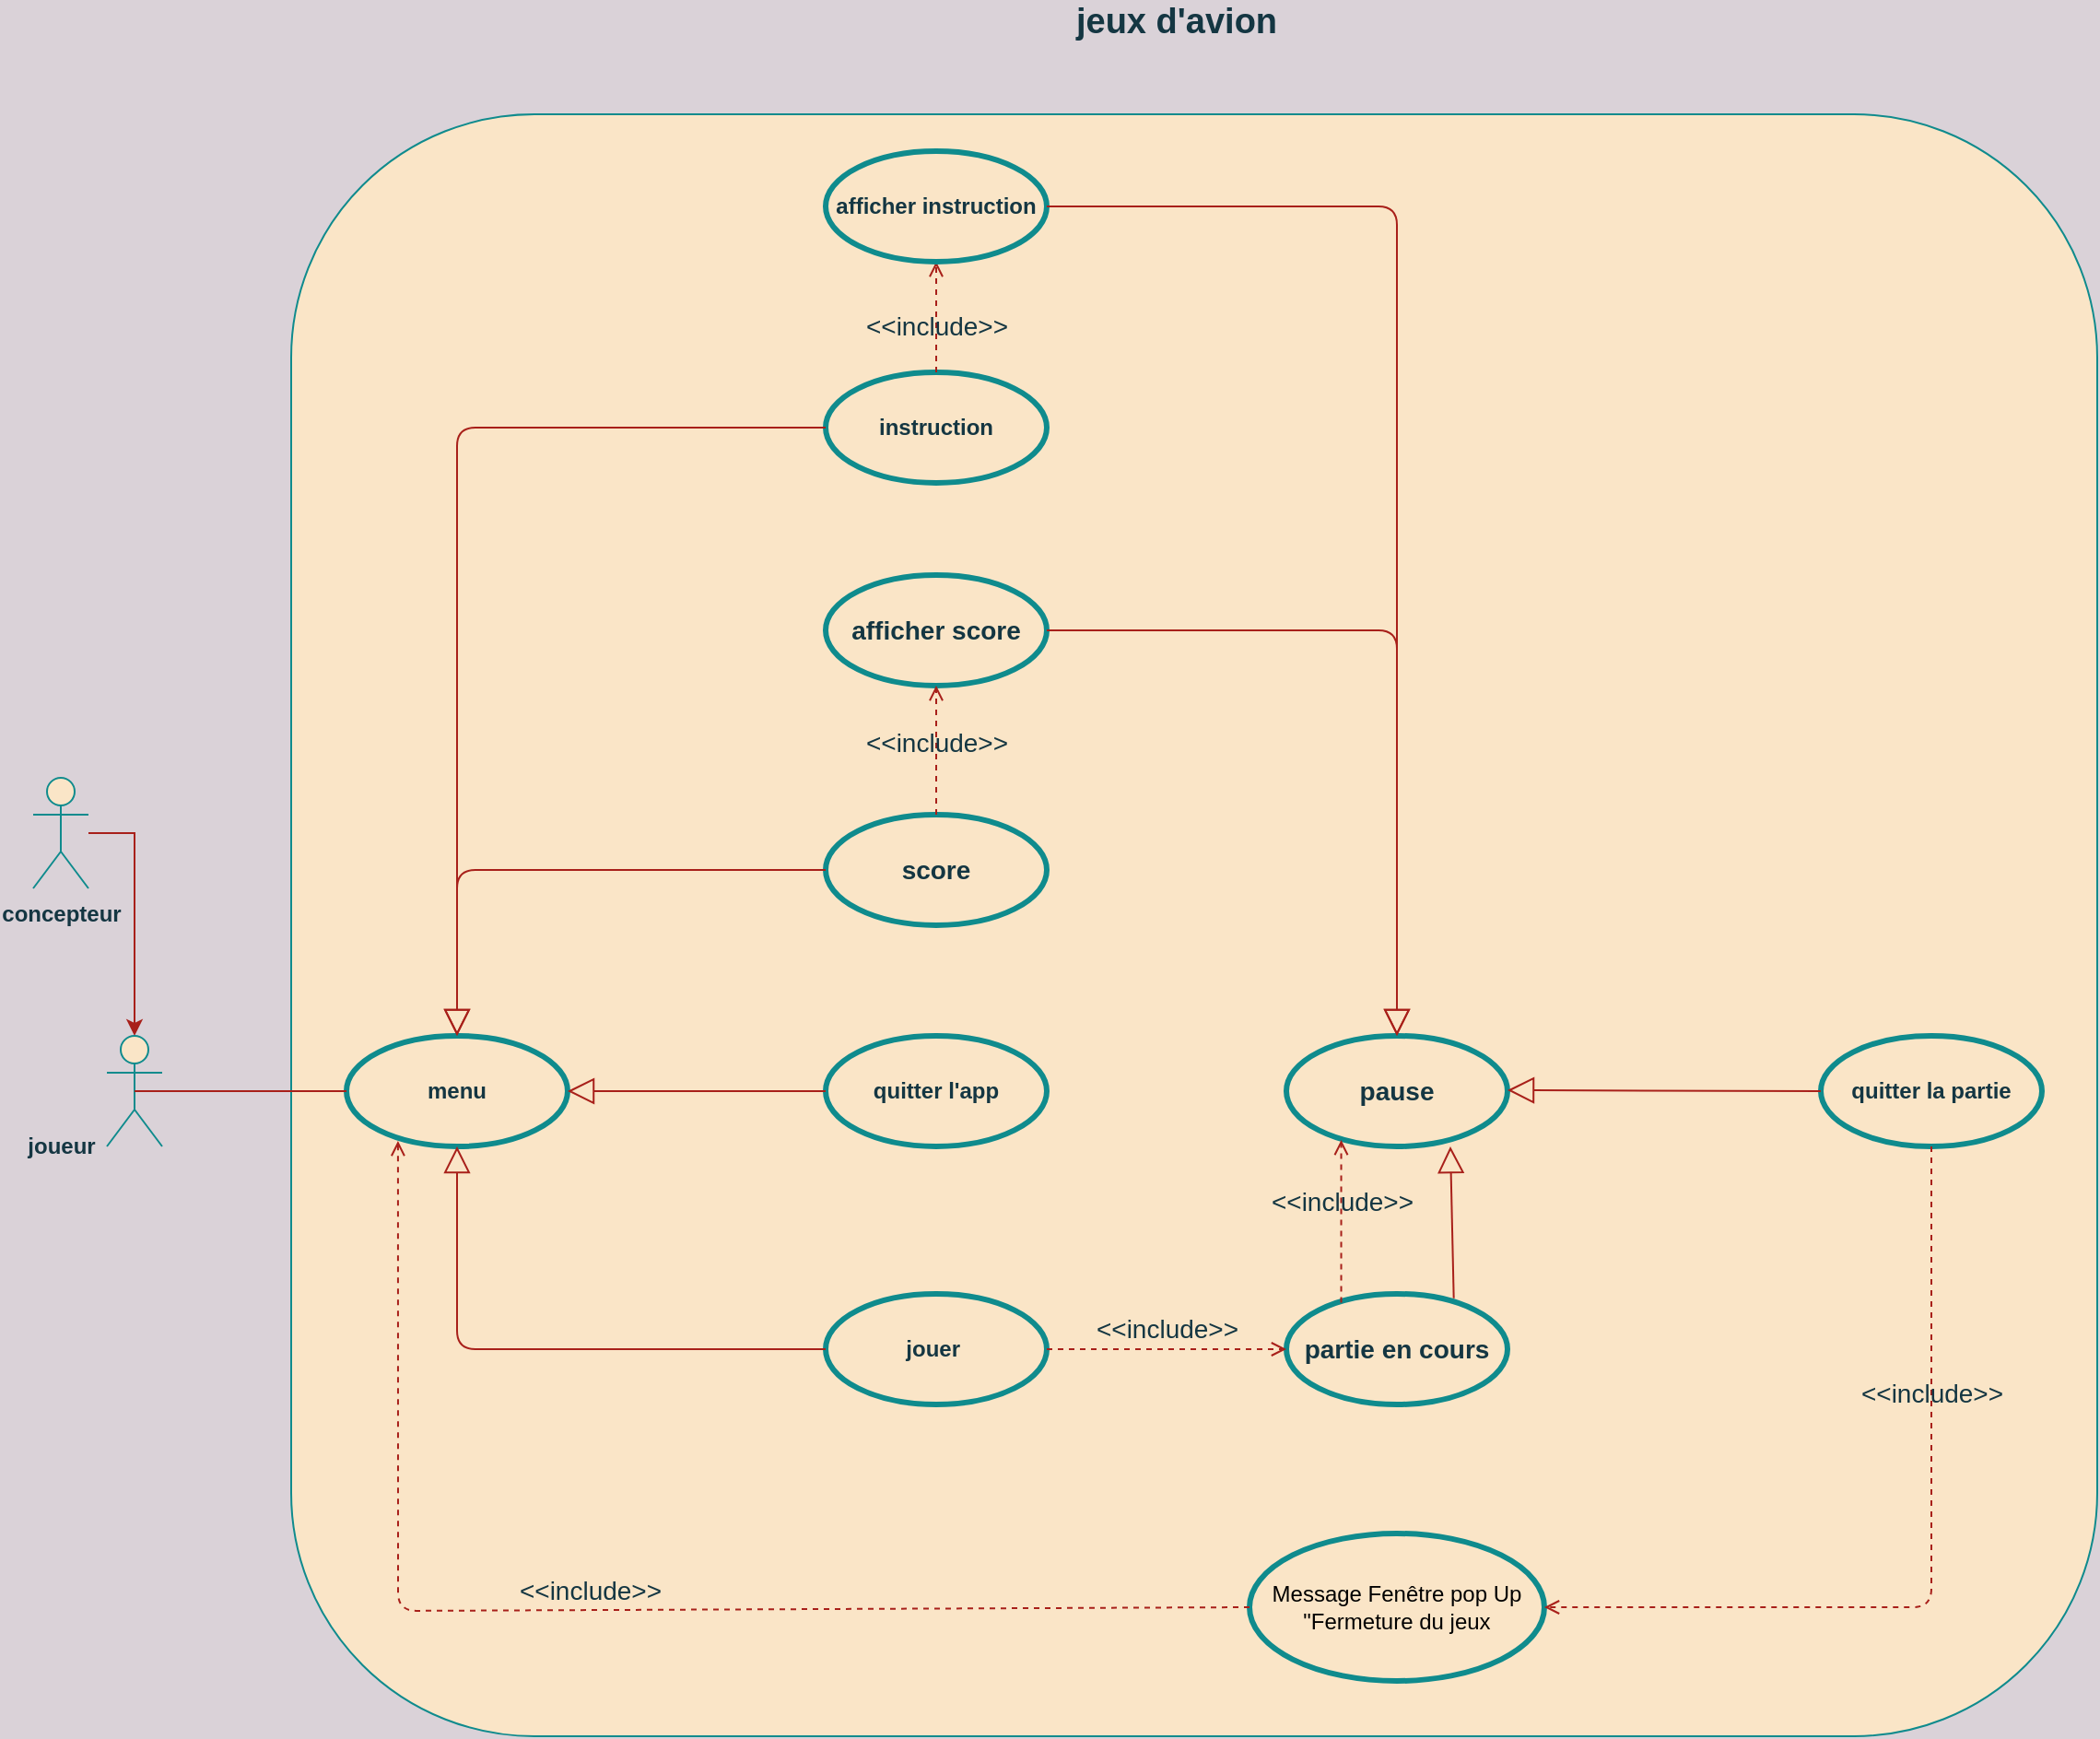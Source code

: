 <mxfile version="13.9.9" type="device"><diagram id="EhtlOF7TuI_QZtcO3v5z" name="Page-1"><mxGraphModel dx="2085" dy="1685" grid="1" gridSize="10" guides="1" tooltips="1" connect="1" arrows="1" fold="1" page="1" pageScale="1" pageWidth="700" pageHeight="1000" background="#DAD2D8" math="0" shadow="0"><root><mxCell id="0"/><mxCell id="1" parent="0"/><mxCell id="7ptp4c4SLnPQGLgH3kb5-88" value="" style="rounded=1;whiteSpace=wrap;html=1;sketch=0;strokeColor=#0F8B8D;fillColor=#FAE5C7;fontSize=14;fontColor=#143642;" parent="1" vertex="1"><mxGeometry x="140" y="-140" width="980" height="880" as="geometry"/></mxCell><mxCell id="7ptp4c4SLnPQGLgH3kb5-3" value="" style="edgeStyle=orthogonalEdgeStyle;rounded=0;orthogonalLoop=1;jettySize=auto;html=1;strokeColor=#A8201A;fontColor=#143642;labelBackgroundColor=#DAD2D8;" parent="1" source="7ptp4c4SLnPQGLgH3kb5-1" target="7ptp4c4SLnPQGLgH3kb5-2" edge="1"><mxGeometry relative="1" as="geometry"/></mxCell><mxCell id="7ptp4c4SLnPQGLgH3kb5-1" value="&lt;b&gt;concepteur&lt;/b&gt;" style="shape=umlActor;html=1;verticalLabelPosition=bottom;verticalAlign=top;align=center;fillColor=#FAE5C7;strokeColor=#0F8B8D;fontColor=#143642;" parent="1" vertex="1"><mxGeometry y="220" width="30" height="60" as="geometry"/></mxCell><mxCell id="7ptp4c4SLnPQGLgH3kb5-2" value="" style="shape=umlActor;html=1;verticalLabelPosition=bottom;verticalAlign=top;align=center;fillColor=#FAE5C7;strokeColor=#0F8B8D;fontColor=#143642;" parent="1" vertex="1"><mxGeometry x="40" y="360" width="30" height="60" as="geometry"/></mxCell><mxCell id="7ptp4c4SLnPQGLgH3kb5-4" value="&lt;b&gt;joueur&lt;/b&gt;" style="text;html=1;align=center;verticalAlign=middle;resizable=0;points=[];autosize=1;fontColor=#143642;" parent="1" vertex="1"><mxGeometry x="-10" y="410" width="50" height="20" as="geometry"/></mxCell><mxCell id="7ptp4c4SLnPQGLgH3kb5-11" value="instruction" style="shape=ellipse;html=1;strokeWidth=3;fontStyle=1;whiteSpace=wrap;align=center;perimeter=ellipsePerimeter;rounded=0;sketch=0;fillColor=#FAE5C7;fontColor=#143642;strokeColor=#0F8B8D;" parent="1" vertex="1"><mxGeometry x="430" width="120" height="60" as="geometry"/></mxCell><mxCell id="7ptp4c4SLnPQGLgH3kb5-12" value="quitter l'app" style="shape=ellipse;html=1;strokeWidth=3;fontStyle=1;whiteSpace=wrap;align=center;perimeter=ellipsePerimeter;rounded=0;sketch=0;fillColor=#FAE5C7;fontColor=#143642;strokeColor=#0F8B8D;" parent="1" vertex="1"><mxGeometry x="430" y="360" width="120" height="60" as="geometry"/></mxCell><mxCell id="7ptp4c4SLnPQGLgH3kb5-13" value="&lt;font style=&quot;font-size: 14px&quot;&gt;score&lt;/font&gt;" style="shape=ellipse;html=1;strokeWidth=3;fontStyle=1;whiteSpace=wrap;align=center;perimeter=ellipsePerimeter;rounded=0;sketch=0;fillColor=#FAE5C7;fontColor=#143642;strokeColor=#0F8B8D;" parent="1" vertex="1"><mxGeometry x="430" y="240" width="120" height="60" as="geometry"/></mxCell><mxCell id="7ptp4c4SLnPQGLgH3kb5-20" value="afficher score" style="shape=ellipse;html=1;strokeWidth=3;fontStyle=1;whiteSpace=wrap;align=center;perimeter=ellipsePerimeter;rounded=0;sketch=0;fillColor=#FAE5C7;fontSize=14;fontColor=#143642;strokeColor=#0F8B8D;" parent="1" vertex="1"><mxGeometry x="430" y="110" width="120" height="60" as="geometry"/></mxCell><mxCell id="7ptp4c4SLnPQGLgH3kb5-21" value="&amp;lt;&amp;lt;include&amp;gt;&amp;gt;" style="edgeStyle=none;html=1;endArrow=open;verticalAlign=bottom;dashed=1;labelBackgroundColor=none;strokeColor=#A8201A;fillColor=#FAE5C7;fontSize=14;fontColor=#143642;exitX=0.5;exitY=0;exitDx=0;exitDy=0;" parent="1" source="7ptp4c4SLnPQGLgH3kb5-13" edge="1"><mxGeometry x="-0.2" width="160" relative="1" as="geometry"><mxPoint x="620" y="170" as="sourcePoint"/><mxPoint x="490" y="170" as="targetPoint"/><mxPoint as="offset"/></mxGeometry></mxCell><mxCell id="7ptp4c4SLnPQGLgH3kb5-24" value="&amp;lt;&amp;lt;include&amp;gt;&amp;gt;" style="edgeStyle=none;html=1;endArrow=open;verticalAlign=bottom;dashed=1;labelBackgroundColor=none;strokeColor=#A8201A;fillColor=#FAE5C7;fontSize=14;fontColor=#143642;exitX=0.5;exitY=0;exitDx=0;exitDy=0;entryX=0.5;entryY=1;entryDx=0;entryDy=0;" parent="1" source="7ptp4c4SLnPQGLgH3kb5-11" target="7ptp4c4SLnPQGLgH3kb5-110" edge="1"><mxGeometry x="-0.5" width="160" relative="1" as="geometry"><mxPoint x="560" y="189.5" as="sourcePoint"/><mxPoint x="710" y="190" as="targetPoint"/><mxPoint y="1" as="offset"/></mxGeometry></mxCell><mxCell id="7ptp4c4SLnPQGLgH3kb5-37" style="edgeStyle=orthogonalEdgeStyle;curved=0;rounded=1;sketch=0;orthogonalLoop=1;jettySize=auto;html=1;exitX=0.5;exitY=1;exitDx=0;exitDy=0;strokeColor=#A8201A;fillColor=#FAE5C7;fontSize=14;fontColor=#143642;labelBackgroundColor=#DAD2D8;" parent="1" edge="1"><mxGeometry relative="1" as="geometry"><mxPoint x="610.0" y="520" as="sourcePoint"/><mxPoint x="610.0" y="520" as="targetPoint"/></mxGeometry></mxCell><mxCell id="7ptp4c4SLnPQGLgH3kb5-42" value="jouer&amp;nbsp;" style="shape=ellipse;html=1;strokeWidth=3;fontStyle=1;whiteSpace=wrap;align=center;perimeter=ellipsePerimeter;rounded=0;sketch=0;fillColor=#FAE5C7;fontColor=#143642;strokeColor=#0F8B8D;" parent="1" vertex="1"><mxGeometry x="430" y="500" width="120" height="60" as="geometry"/></mxCell><mxCell id="7ptp4c4SLnPQGLgH3kb5-55" value="menu" style="shape=ellipse;html=1;strokeWidth=3;fontStyle=1;whiteSpace=wrap;align=center;perimeter=ellipsePerimeter;rounded=0;sketch=0;fillColor=#FAE5C7;fontColor=#143642;strokeColor=#0F8B8D;" parent="1" vertex="1"><mxGeometry x="170" y="360" width="120" height="60" as="geometry"/></mxCell><mxCell id="7ptp4c4SLnPQGLgH3kb5-56" value="" style="endArrow=none;html=1;strokeColor=#A8201A;fillColor=#FAE5C7;fontSize=14;fontColor=#143642;exitX=0.5;exitY=0.5;exitDx=0;exitDy=0;exitPerimeter=0;labelBackgroundColor=#DAD2D8;entryX=0;entryY=0.5;entryDx=0;entryDy=0;" parent="1" source="7ptp4c4SLnPQGLgH3kb5-2" target="7ptp4c4SLnPQGLgH3kb5-55" edge="1"><mxGeometry width="50" height="50" relative="1" as="geometry"><mxPoint x="670" y="500" as="sourcePoint"/><mxPoint x="170" y="460" as="targetPoint"/></mxGeometry></mxCell><mxCell id="7ptp4c4SLnPQGLgH3kb5-58" value="" style="edgeStyle=none;html=1;endArrow=block;endFill=0;endSize=12;verticalAlign=bottom;strokeColor=#A8201A;fillColor=#FAE5C7;fontSize=14;fontColor=#143642;labelBackgroundColor=#DAD2D8;exitX=0;exitY=0.5;exitDx=0;exitDy=0;" parent="1" source="7ptp4c4SLnPQGLgH3kb5-13" edge="1"><mxGeometry width="160" relative="1" as="geometry"><mxPoint x="430" y="320" as="sourcePoint"/><mxPoint x="230" y="360" as="targetPoint"/><Array as="points"><mxPoint x="230" y="270"/><mxPoint x="230" y="320"/></Array></mxGeometry></mxCell><mxCell id="7ptp4c4SLnPQGLgH3kb5-59" value="" style="edgeStyle=none;html=1;endArrow=block;endFill=0;endSize=12;verticalAlign=bottom;strokeColor=#A8201A;fillColor=#FAE5C7;fontSize=14;fontColor=#143642;labelBackgroundColor=#DAD2D8;exitX=0;exitY=0.5;exitDx=0;exitDy=0;" parent="1" source="7ptp4c4SLnPQGLgH3kb5-11" edge="1"><mxGeometry width="160" relative="1" as="geometry"><mxPoint x="430" y="-30" as="sourcePoint"/><mxPoint x="230" y="360" as="targetPoint"/><Array as="points"><mxPoint x="230" y="30"/><mxPoint x="230" y="90"/><mxPoint x="230" y="150"/></Array></mxGeometry></mxCell><mxCell id="7ptp4c4SLnPQGLgH3kb5-60" value="" style="edgeStyle=none;html=1;endArrow=block;endFill=0;endSize=12;verticalAlign=bottom;strokeColor=#A8201A;fillColor=#FAE5C7;fontSize=14;fontColor=#143642;entryX=0.5;entryY=1;entryDx=0;entryDy=0;exitX=0;exitY=0.5;exitDx=0;exitDy=0;labelBackgroundColor=#DAD2D8;" parent="1" source="7ptp4c4SLnPQGLgH3kb5-42" target="7ptp4c4SLnPQGLgH3kb5-55" edge="1"><mxGeometry width="160" relative="1" as="geometry"><mxPoint x="430" y="650" as="sourcePoint"/><mxPoint x="230" y="440" as="targetPoint"/><Array as="points"><mxPoint x="230" y="530"/></Array></mxGeometry></mxCell><mxCell id="7ptp4c4SLnPQGLgH3kb5-64" value="pause" style="shape=ellipse;html=1;strokeWidth=3;fontStyle=1;whiteSpace=wrap;align=center;perimeter=ellipsePerimeter;rounded=0;sketch=0;fillColor=#FAE5C7;fontSize=14;fontColor=#143642;strokeColor=#0F8B8D;" parent="1" vertex="1"><mxGeometry x="680" y="360" width="120" height="60" as="geometry"/></mxCell><mxCell id="7ptp4c4SLnPQGLgH3kb5-69" value="partie en cours" style="shape=ellipse;html=1;strokeWidth=3;fontStyle=1;whiteSpace=wrap;align=center;perimeter=ellipsePerimeter;rounded=0;sketch=0;fillColor=#FAE5C7;fontSize=14;fontColor=#143642;strokeColor=#0F8B8D;" parent="1" vertex="1"><mxGeometry x="680" y="500" width="120" height="60" as="geometry"/></mxCell><mxCell id="7ptp4c4SLnPQGLgH3kb5-91" value="&lt;b&gt;&lt;font style=&quot;font-size: 19px&quot;&gt;jeux d'avion&lt;/font&gt;&lt;/b&gt;" style="text;html=1;align=center;verticalAlign=middle;resizable=0;points=[];autosize=1;fontColor=#143642;" parent="1" vertex="1"><mxGeometry x="560" y="-200" width="120" height="20" as="geometry"/></mxCell><mxCell id="7ptp4c4SLnPQGLgH3kb5-110" value="afficher instruction" style="shape=ellipse;html=1;strokeWidth=3;fontStyle=1;whiteSpace=wrap;align=center;perimeter=ellipsePerimeter;rounded=0;sketch=0;fillColor=#FAE5C7;fontColor=#143642;strokeColor=#0F8B8D;" parent="1" vertex="1"><mxGeometry x="430" y="-120" width="120" height="60" as="geometry"/></mxCell><mxCell id="7ptp4c4SLnPQGLgH3kb5-118" value="&amp;lt;&amp;lt;include&amp;gt;&amp;gt;" style="edgeStyle=none;html=1;endArrow=open;verticalAlign=bottom;dashed=1;labelBackgroundColor=none;strokeColor=#A8201A;fillColor=#FAE5C7;fontSize=14;fontColor=#143642;exitX=1;exitY=0.5;exitDx=0;exitDy=0;entryX=0;entryY=0.5;entryDx=0;entryDy=0;" parent="1" source="7ptp4c4SLnPQGLgH3kb5-42" edge="1"><mxGeometry width="160" relative="1" as="geometry"><mxPoint x="830.0" y="650" as="sourcePoint"/><mxPoint x="680" y="530" as="targetPoint"/></mxGeometry></mxCell><mxCell id="7ptp4c4SLnPQGLgH3kb5-126" value="" style="edgeStyle=none;html=1;endArrow=block;endFill=0;endSize=12;verticalAlign=bottom;strokeColor=#A8201A;fillColor=#FAE5C7;fontColor=#143642;entryX=1;entryY=0.5;entryDx=0;entryDy=0;exitX=0;exitY=0.5;exitDx=0;exitDy=0;" parent="1" source="7ptp4c4SLnPQGLgH3kb5-12" target="7ptp4c4SLnPQGLgH3kb5-55" edge="1"><mxGeometry width="160" relative="1" as="geometry"><mxPoint x="740" y="330" as="sourcePoint"/><mxPoint x="900" y="330" as="targetPoint"/></mxGeometry></mxCell><mxCell id="XTeBsAZMHUZdTTPgBSoK-2" value="" style="edgeStyle=none;html=1;endArrow=block;endFill=0;endSize=12;verticalAlign=bottom;strokeColor=#A8201A;fillColor=#FAE5C7;fontColor=#143642;entryX=0.5;entryY=0;entryDx=0;entryDy=0;exitX=1;exitY=0.5;exitDx=0;exitDy=0;" parent="1" source="7ptp4c4SLnPQGLgH3kb5-110" target="7ptp4c4SLnPQGLgH3kb5-64" edge="1"><mxGeometry width="160" relative="1" as="geometry"><mxPoint x="740" y="278" as="sourcePoint"/><mxPoint x="550.0" y="219.41" as="targetPoint"/><Array as="points"><mxPoint x="740" y="-90"/></Array></mxGeometry></mxCell><mxCell id="XTeBsAZMHUZdTTPgBSoK-8" value="" style="edgeStyle=none;html=1;endArrow=block;endFill=0;endSize=12;verticalAlign=bottom;strokeColor=#A8201A;fillColor=#FAE5C7;fontColor=#143642;exitX=0.757;exitY=0.04;exitDx=0;exitDy=0;exitPerimeter=0;" parent="1" source="7ptp4c4SLnPQGLgH3kb5-69" edge="1"><mxGeometry width="160" relative="1" as="geometry"><mxPoint x="620.0" y="478.82" as="sourcePoint"/><mxPoint x="769" y="420" as="targetPoint"/></mxGeometry></mxCell><mxCell id="b8ADdUzWh2BcDNrNXPlq-2" value="&lt;span style=&quot;color: rgb(0 , 0 , 0) ; font-weight: 400&quot;&gt;Message Fenêtre pop Up&lt;/span&gt;&lt;br style=&quot;color: rgb(0 , 0 , 0) ; font-weight: 400&quot;&gt;&lt;span style=&quot;color: rgb(0 , 0 , 0) ; font-weight: 400&quot;&gt;&quot;Fermeture du jeux&lt;/span&gt;" style="shape=ellipse;html=1;strokeWidth=3;fontStyle=1;whiteSpace=wrap;align=center;perimeter=ellipsePerimeter;rounded=0;sketch=0;fillColor=#FAE5C7;fontColor=#143642;strokeColor=#0F8B8D;" parent="1" vertex="1"><mxGeometry x="660" y="630" width="160" height="80" as="geometry"/></mxCell><mxCell id="b8ADdUzWh2BcDNrNXPlq-8" value="" style="edgeStyle=none;html=1;endArrow=block;endFill=0;endSize=12;verticalAlign=bottom;strokeColor=#A8201A;fillColor=#FAE5C7;fontColor=#143642;exitX=1;exitY=0.5;exitDx=0;exitDy=0;entryX=0.5;entryY=0;entryDx=0;entryDy=0;" parent="1" source="7ptp4c4SLnPQGLgH3kb5-20" target="7ptp4c4SLnPQGLgH3kb5-64" edge="1"><mxGeometry width="160" relative="1" as="geometry"><mxPoint x="560" y="400" as="sourcePoint"/><mxPoint x="690" y="400" as="targetPoint"/><Array as="points"><mxPoint x="740" y="140"/></Array></mxGeometry></mxCell><mxCell id="b8ADdUzWh2BcDNrNXPlq-9" value="quitter la partie" style="shape=ellipse;html=1;strokeWidth=3;fontStyle=1;whiteSpace=wrap;align=center;perimeter=ellipsePerimeter;rounded=0;sketch=0;fillColor=#FAE5C7;fontColor=#143642;strokeColor=#0F8B8D;" parent="1" vertex="1"><mxGeometry x="970" y="360" width="120" height="60" as="geometry"/></mxCell><mxCell id="b8ADdUzWh2BcDNrNXPlq-10" value="" style="edgeStyle=none;html=1;endArrow=block;endFill=0;endSize=12;verticalAlign=bottom;strokeColor=#A8201A;fillColor=#FAE5C7;fontColor=#143642;entryX=1;entryY=0.5;entryDx=0;entryDy=0;exitX=0;exitY=0.5;exitDx=0;exitDy=0;" parent="1" source="b8ADdUzWh2BcDNrNXPlq-9" edge="1"><mxGeometry width="160" relative="1" as="geometry"><mxPoint x="940" y="389.5" as="sourcePoint"/><mxPoint x="800" y="389.5" as="targetPoint"/></mxGeometry></mxCell><mxCell id="b8ADdUzWh2BcDNrNXPlq-11" value="&amp;lt;&amp;lt;include&amp;gt;&amp;gt;" style="edgeStyle=none;html=1;endArrow=open;verticalAlign=bottom;dashed=1;labelBackgroundColor=none;strokeColor=#A8201A;fillColor=#FAE5C7;fontSize=14;fontColor=#143642;exitX=0.5;exitY=1;exitDx=0;exitDy=0;entryX=1;entryY=0.5;entryDx=0;entryDy=0;" parent="1" source="b8ADdUzWh2BcDNrNXPlq-9" target="b8ADdUzWh2BcDNrNXPlq-2" edge="1"><mxGeometry x="-0.37" width="160" relative="1" as="geometry"><mxPoint x="1010" y="490" as="sourcePoint"/><mxPoint x="1140" y="490" as="targetPoint"/><Array as="points"><mxPoint x="1030" y="520"/><mxPoint x="1030" y="670"/></Array><mxPoint as="offset"/></mxGeometry></mxCell><mxCell id="b8ADdUzWh2BcDNrNXPlq-13" value="&amp;lt;&amp;lt;include&amp;gt;&amp;gt;" style="edgeStyle=none;html=1;endArrow=open;verticalAlign=bottom;dashed=1;labelBackgroundColor=none;strokeColor=#A8201A;fillColor=#FAE5C7;fontSize=14;fontColor=#143642;exitX=0;exitY=0.5;exitDx=0;exitDy=0;entryX=0.233;entryY=0.95;entryDx=0;entryDy=0;entryPerimeter=0;" parent="1" source="b8ADdUzWh2BcDNrNXPlq-2" target="7ptp4c4SLnPQGLgH3kb5-55" edge="1"><mxGeometry width="160" relative="1" as="geometry"><mxPoint x="560" y="630" as="sourcePoint"/><mxPoint x="190" y="420" as="targetPoint"/><Array as="points"><mxPoint x="198" y="672"/></Array></mxGeometry></mxCell><mxCell id="HG4hXoNhSNqD7bcXHO6t-1" value="&amp;lt;&amp;lt;include&amp;gt;&amp;gt;" style="edgeStyle=none;html=1;endArrow=open;verticalAlign=bottom;dashed=1;labelBackgroundColor=none;strokeColor=#A8201A;fillColor=#FAE5C7;fontSize=14;fontColor=#143642;exitX=0.248;exitY=0.079;exitDx=0;exitDy=0;entryX=0.248;entryY=0.942;entryDx=0;entryDy=0;entryPerimeter=0;exitPerimeter=0;" edge="1" parent="1" source="7ptp4c4SLnPQGLgH3kb5-69" target="7ptp4c4SLnPQGLgH3kb5-64"><mxGeometry width="160" relative="1" as="geometry"><mxPoint x="580" y="460" as="sourcePoint"/><mxPoint x="710" y="460" as="targetPoint"/></mxGeometry></mxCell></root></mxGraphModel></diagram></mxfile>